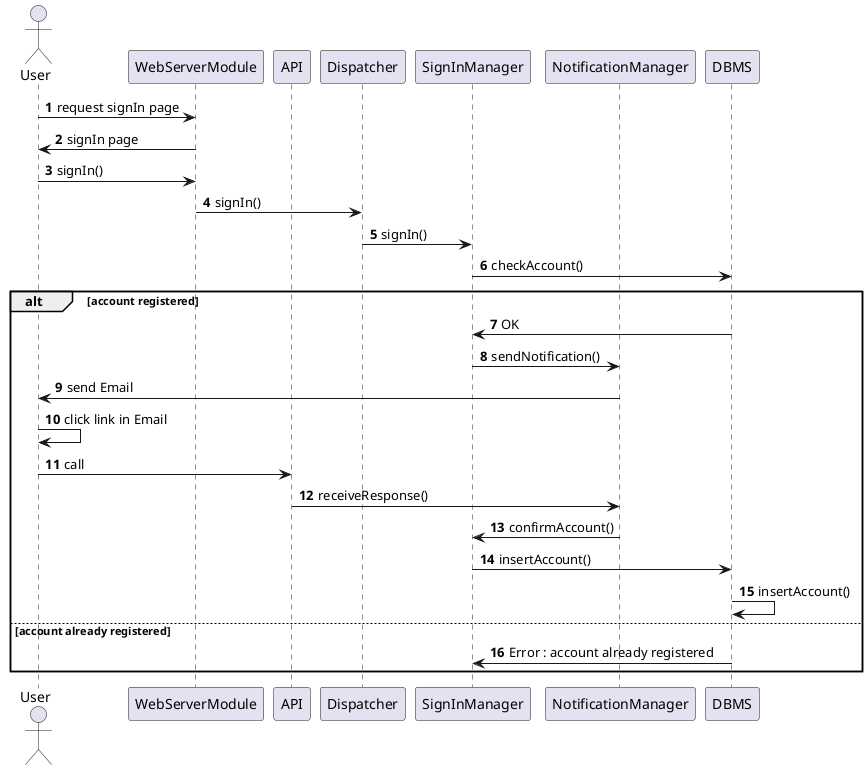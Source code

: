 @startuml

'autonumber
'actor User as U
'participant First_Firewall as FF
'participant WebServer as WS
'participant Second_Firewall as SF
'participant Application_Server as AS
'participant Microservices_Dispatcher as MD
'entity signInInterface as SII
'participant SignInManager as SIM
'participant SearchManager as SM
'participant AccountManager as AM
'participant DBMS as D

'activate U
'activate FF
'activate WS
'activate SF
'activate AS
'U-->FF: signIn(Json(Name, Surname, e-mail, password, yearOfBirth, RMPHandler))
'FF-->WS: analizer(socket, Json): Json
'WS-->SF: activeClientAdd(socket)
'SF-->AS: analizer(socket, Json): Json
'AS-->MD: parser(Json): response
'activate MD
'MD-->SII: signInManager.signIn(Name, Surname, e-mail, password, yearOfBirth, RMPHandler)
'activate SII
'SII-->SIM: signIn(Name, Surname, e-mail, password, yearOfBirth, RMPHandler)
'deactivate SII
'activate SIM
'SIM-->SM: searchUser(Name, Surname, e-mail, yearOfBirth): List<Account>
'activate SM
'alt new account 
'    SM-->D: searchQuery
'    activate D
'    D-->SM: Response
'    deactivate D
'    SM-->SIM: List.count == 0 <<Account not found>>
'    SIM-->AM: createAccount(Name, Surname, e-mail, password, yearOfBirth, RMPHandler)
'    activate AM
'    deactivate AM
'    SIM-->MD: Response
'    MD-->AS: Response
'    AS-->WS: Json(Response)
'    WS-->U: Information of successful operation
'else account exists yet or account with same repo
'    SM-->D: searchQuery
'    activate D
'    D-->SM: Response
'    deactivate D
'    SM-->SIM: List.count > 0 <<Account already exists or account with same repo found>>
'    deactivate SM
'    SIM-->MD: Error: account already exists
'    deactivate SIM
'    MD-->AS: Error: account already exists
'    deactivate MD
'    AS-->WS: Json(Error: account already exists)
'    WS-->U: Information of Unsuccessful operation: account already exists
'end
'deactivate U
'deactivate FF
'deactivate WS
'deactivate SF
'deactivate AS

autonumber
actor User as U
participant WebServerModule as WS
participant API
participant Dispatcher as MD
participant SignInManager as SIM
participant NotificationManager as NM
participant DBMS as D

U -> WS : request signIn page
WS -> U : signIn page
U -> WS : signIn()
WS -> MD : signIn()
MD -> SIM : signIn()
SIM -> D : checkAccount()
alt account registered
    D -> SIM : OK
    SIM -> NM : sendNotification()
    NM -> U : send Email
    U -> U : click link in Email
    U -> API : call
    API -> NM : receiveResponse()
    NM -> SIM : confirmAccount()
    SIM -> D : insertAccount()
    D -> D : insertAccount()
else account already registered
    D -> SIM : Error : account already registered
end

@enduml